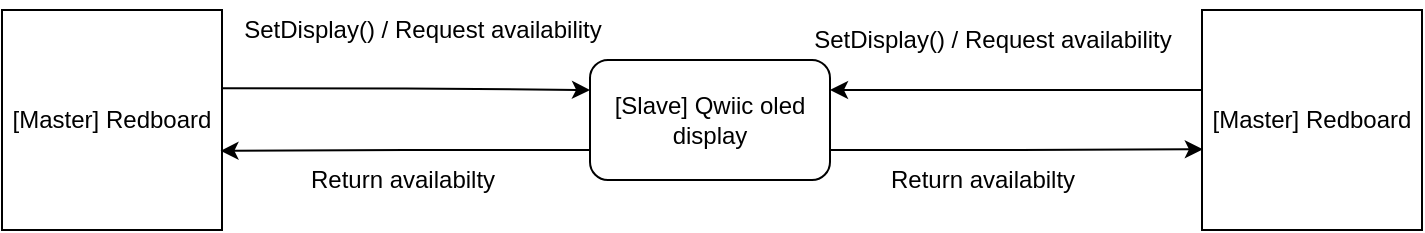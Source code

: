 <mxfile version="21.2.8" type="device">
  <diagram name="Pagina-1" id="kIyEjT8rgLJaU1CWWP8U">
    <mxGraphModel dx="1050" dy="629" grid="1" gridSize="10" guides="1" tooltips="1" connect="1" arrows="1" fold="1" page="1" pageScale="1" pageWidth="827" pageHeight="1169" math="0" shadow="0">
      <root>
        <mxCell id="0" />
        <mxCell id="1" parent="0" />
        <mxCell id="56poxndqkTSk0lLZda9S-7" style="edgeStyle=orthogonalEdgeStyle;rounded=0;orthogonalLoop=1;jettySize=auto;html=1;exitX=0.004;exitY=0.364;exitDx=0;exitDy=0;entryX=1;entryY=0.25;entryDx=0;entryDy=0;exitPerimeter=0;" edge="1" parent="1" source="6TpzFSWFUE0twRWNOGQ--1" target="56poxndqkTSk0lLZda9S-1">
          <mxGeometry relative="1" as="geometry" />
        </mxCell>
        <mxCell id="6TpzFSWFUE0twRWNOGQ--1" value="[Master] Redboard" style="whiteSpace=wrap;html=1;aspect=fixed;" parent="1" vertex="1">
          <mxGeometry x="660" y="240" width="110" height="110" as="geometry" />
        </mxCell>
        <mxCell id="56poxndqkTSk0lLZda9S-10" style="edgeStyle=orthogonalEdgeStyle;rounded=0;orthogonalLoop=1;jettySize=auto;html=1;exitX=0.993;exitY=0.356;exitDx=0;exitDy=0;entryX=0;entryY=0.25;entryDx=0;entryDy=0;exitPerimeter=0;" edge="1" parent="1" source="6TpzFSWFUE0twRWNOGQ--2" target="56poxndqkTSk0lLZda9S-1">
          <mxGeometry relative="1" as="geometry" />
        </mxCell>
        <mxCell id="6TpzFSWFUE0twRWNOGQ--2" value="[Master] Redboard" style="whiteSpace=wrap;html=1;aspect=fixed;" parent="1" vertex="1">
          <mxGeometry x="60" y="240" width="110" height="110" as="geometry" />
        </mxCell>
        <mxCell id="56poxndqkTSk0lLZda9S-8" style="edgeStyle=orthogonalEdgeStyle;rounded=0;orthogonalLoop=1;jettySize=auto;html=1;exitX=1;exitY=0.75;exitDx=0;exitDy=0;entryX=0.004;entryY=0.633;entryDx=0;entryDy=0;entryPerimeter=0;" edge="1" parent="1" source="56poxndqkTSk0lLZda9S-1" target="6TpzFSWFUE0twRWNOGQ--1">
          <mxGeometry relative="1" as="geometry" />
        </mxCell>
        <mxCell id="56poxndqkTSk0lLZda9S-9" style="edgeStyle=orthogonalEdgeStyle;rounded=0;orthogonalLoop=1;jettySize=auto;html=1;exitX=0;exitY=0.75;exitDx=0;exitDy=0;entryX=0.993;entryY=0.64;entryDx=0;entryDy=0;entryPerimeter=0;" edge="1" parent="1" source="56poxndqkTSk0lLZda9S-1" target="6TpzFSWFUE0twRWNOGQ--2">
          <mxGeometry relative="1" as="geometry" />
        </mxCell>
        <mxCell id="56poxndqkTSk0lLZda9S-1" value="[Slave] Qwiic oled display" style="rounded=1;whiteSpace=wrap;html=1;" vertex="1" parent="1">
          <mxGeometry x="354" y="265" width="120" height="60" as="geometry" />
        </mxCell>
        <mxCell id="56poxndqkTSk0lLZda9S-11" value="SetDisplay() / Request availability" style="text;html=1;align=center;verticalAlign=middle;resizable=0;points=[];autosize=1;strokeColor=none;fillColor=none;" vertex="1" parent="1">
          <mxGeometry x="455" y="240" width="200" height="30" as="geometry" />
        </mxCell>
        <mxCell id="56poxndqkTSk0lLZda9S-14" value="SetDisplay() / Request availability" style="text;html=1;align=center;verticalAlign=middle;resizable=0;points=[];autosize=1;strokeColor=none;fillColor=none;" vertex="1" parent="1">
          <mxGeometry x="170" y="235" width="200" height="30" as="geometry" />
        </mxCell>
        <mxCell id="56poxndqkTSk0lLZda9S-15" value="Return availabilty" style="text;html=1;align=center;verticalAlign=middle;resizable=0;points=[];autosize=1;strokeColor=none;fillColor=none;" vertex="1" parent="1">
          <mxGeometry x="490" y="310" width="120" height="30" as="geometry" />
        </mxCell>
        <mxCell id="56poxndqkTSk0lLZda9S-16" value="Return availabilty" style="text;html=1;align=center;verticalAlign=middle;resizable=0;points=[];autosize=1;strokeColor=none;fillColor=none;" vertex="1" parent="1">
          <mxGeometry x="200" y="310" width="120" height="30" as="geometry" />
        </mxCell>
      </root>
    </mxGraphModel>
  </diagram>
</mxfile>
